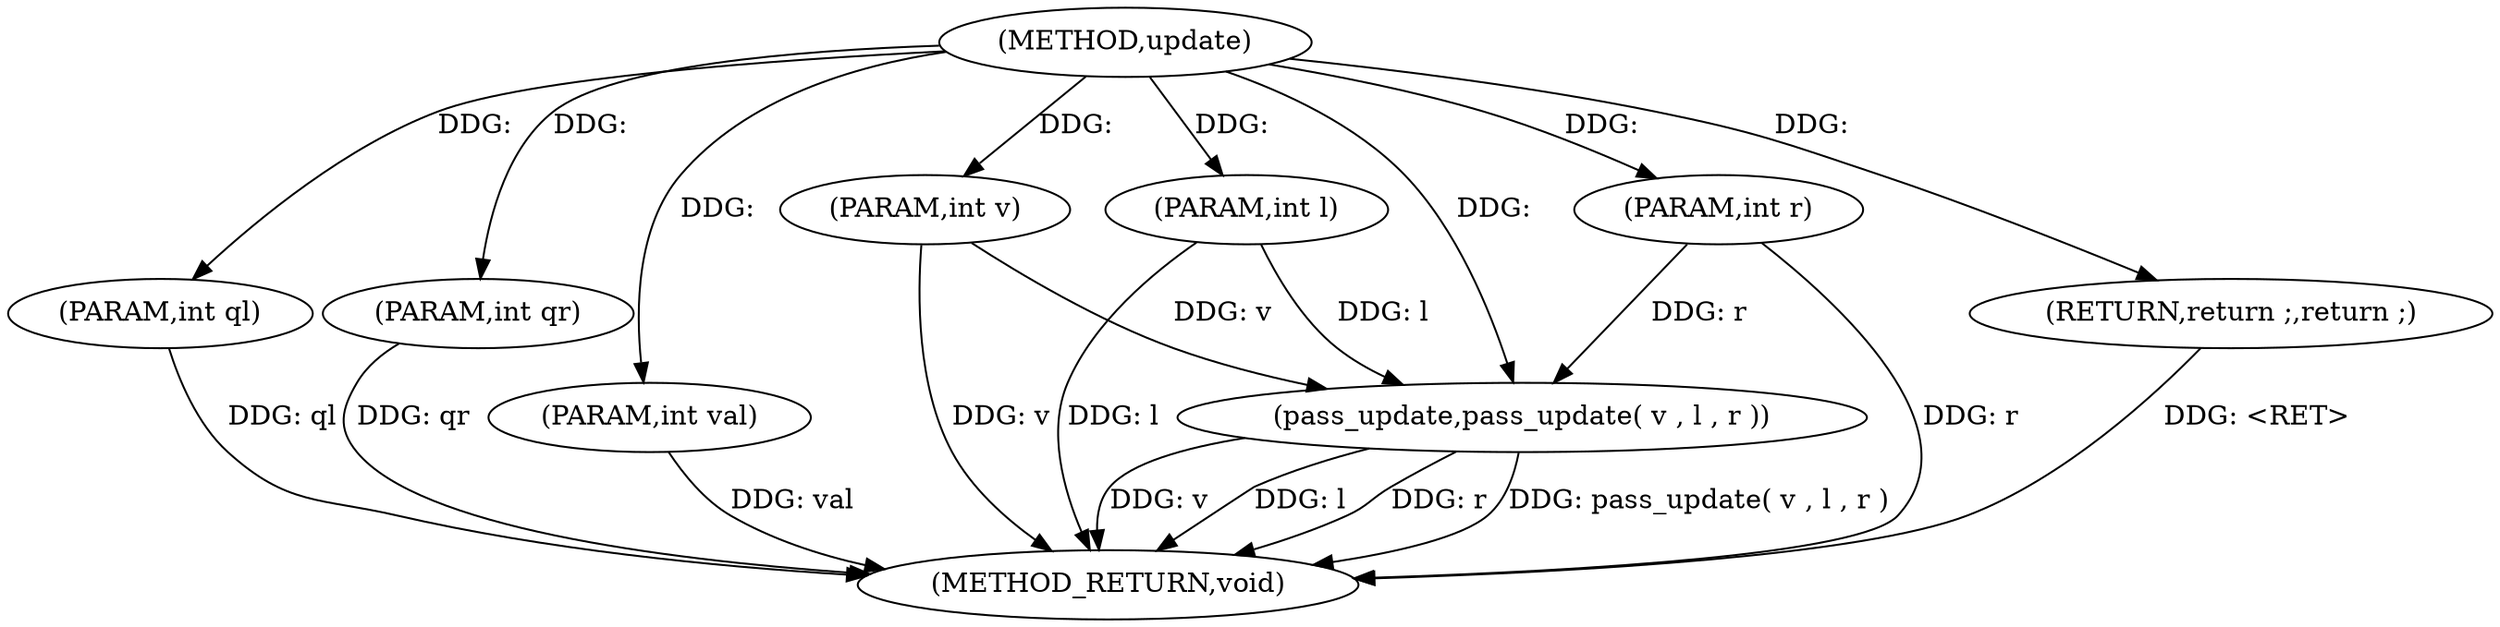 digraph "update" {  
"1000617" [label = "(METHOD,update)" ]
"1000631" [label = "(METHOD_RETURN,void)" ]
"1000618" [label = "(PARAM,int ql)" ]
"1000619" [label = "(PARAM,int qr)" ]
"1000620" [label = "(PARAM,int val)" ]
"1000621" [label = "(PARAM,int v)" ]
"1000622" [label = "(PARAM,int l)" ]
"1000623" [label = "(PARAM,int r)" ]
"1000625" [label = "(pass_update,pass_update( v , l , r ))" ]
"1000630" [label = "(RETURN,return ;,return ;)" ]
  "1000630" -> "1000631"  [ label = "DDG: <RET>"] 
  "1000618" -> "1000631"  [ label = "DDG: ql"] 
  "1000619" -> "1000631"  [ label = "DDG: qr"] 
  "1000620" -> "1000631"  [ label = "DDG: val"] 
  "1000621" -> "1000631"  [ label = "DDG: v"] 
  "1000622" -> "1000631"  [ label = "DDG: l"] 
  "1000623" -> "1000631"  [ label = "DDG: r"] 
  "1000625" -> "1000631"  [ label = "DDG: v"] 
  "1000625" -> "1000631"  [ label = "DDG: l"] 
  "1000625" -> "1000631"  [ label = "DDG: r"] 
  "1000625" -> "1000631"  [ label = "DDG: pass_update( v , l , r )"] 
  "1000617" -> "1000618"  [ label = "DDG: "] 
  "1000617" -> "1000619"  [ label = "DDG: "] 
  "1000617" -> "1000620"  [ label = "DDG: "] 
  "1000617" -> "1000621"  [ label = "DDG: "] 
  "1000617" -> "1000622"  [ label = "DDG: "] 
  "1000617" -> "1000623"  [ label = "DDG: "] 
  "1000621" -> "1000625"  [ label = "DDG: v"] 
  "1000617" -> "1000625"  [ label = "DDG: "] 
  "1000623" -> "1000625"  [ label = "DDG: r"] 
  "1000622" -> "1000625"  [ label = "DDG: l"] 
  "1000617" -> "1000630"  [ label = "DDG: "] 
}
